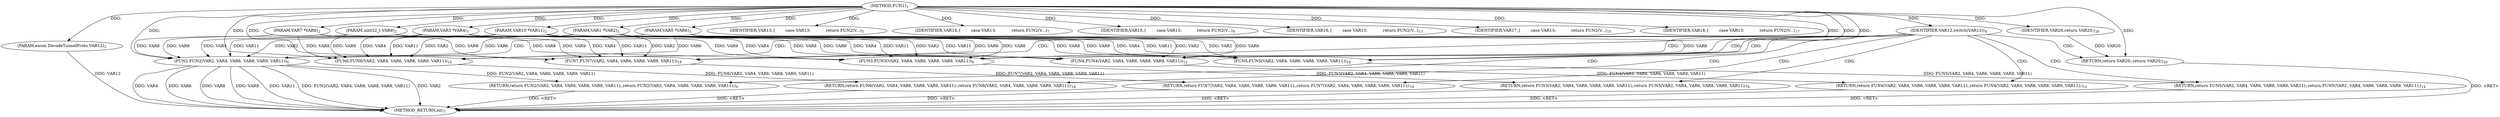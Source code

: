digraph "FUN1" {  
"8" [label = <(METHOD,FUN1)<SUB>1</SUB>> ]
"84" [label = <(METHOD_RETURN,int)<SUB>1</SUB>> ]
"9" [label = <(PARAM,VAR1 *VAR2)<SUB>1</SUB>> ]
"10" [label = <(PARAM,VAR3 *VAR4)<SUB>1</SUB>> ]
"11" [label = <(PARAM,VAR5 *VAR6)<SUB>1</SUB>> ]
"12" [label = <(PARAM,VAR7 *VAR8)<SUB>2</SUB>> ]
"13" [label = <(PARAM,uint32_t VAR9)<SUB>2</SUB>> ]
"14" [label = <(PARAM,VAR10 *VAR11)<SUB>2</SUB>> ]
"15" [label = <(PARAM,enum DecodeTunnelProto VAR12)<SUB>2</SUB>> ]
"82" [label = <(RETURN,return VAR20;,return VAR20;)<SUB>26</SUB>> ]
"18" [label = <(IDENTIFIER,VAR12,switch(VAR12))<SUB>4</SUB>> ]
"83" [label = <(IDENTIFIER,VAR20,return VAR20;)<SUB>26</SUB>> ]
"21" [label = <(IDENTIFIER,VAR13,{
        case VAR13:
            return FUN2(V...)<SUB>5</SUB>> ]
"22" [label = <(RETURN,return FUN2(VAR2, VAR4, VAR6, VAR8, VAR9, VAR11);,return FUN2(VAR2, VAR4, VAR6, VAR8, VAR9, VAR11);)<SUB>6</SUB>> ]
"31" [label = <(IDENTIFIER,VAR14,{
        case VAR13:
            return FUN2(V...)<SUB>7</SUB>> ]
"32" [label = <(RETURN,return FUN3(VAR2, VAR4, VAR6, VAR8, VAR9, VAR11);,return FUN3(VAR2, VAR4, VAR6, VAR8, VAR9, VAR11);)<SUB>8</SUB>> ]
"41" [label = <(IDENTIFIER,VAR15,{
        case VAR13:
            return FUN2(V...)<SUB>9</SUB>> ]
"42" [label = <(RETURN,return FUN4(VAR2, VAR4, VAR6, VAR8, VAR9, VAR11);,return FUN4(VAR2, VAR4, VAR6, VAR8, VAR9, VAR11);)<SUB>12</SUB>> ]
"51" [label = <(IDENTIFIER,VAR16,{
        case VAR13:
            return FUN2(V...)<SUB>13</SUB>> ]
"52" [label = <(RETURN,return FUN5(VAR2, VAR4, VAR6, VAR8, VAR9, VAR11);,return FUN5(VAR2, VAR4, VAR6, VAR8, VAR9, VAR11);)<SUB>14</SUB>> ]
"61" [label = <(IDENTIFIER,VAR17,{
        case VAR13:
            return FUN2(V...)<SUB>15</SUB>> ]
"62" [label = <(RETURN,return FUN6(VAR2, VAR4, VAR6, VAR8, VAR9, VAR11);,return FUN6(VAR2, VAR4, VAR6, VAR8, VAR9, VAR11);)<SUB>16</SUB>> ]
"71" [label = <(IDENTIFIER,VAR18,{
        case VAR13:
            return FUN2(V...)<SUB>17</SUB>> ]
"72" [label = <(RETURN,return FUN7(VAR2, VAR4, VAR6, VAR8, VAR9, VAR11);,return FUN7(VAR2, VAR4, VAR6, VAR8, VAR9, VAR11);)<SUB>18</SUB>> ]
"23" [label = <(FUN2,FUN2(VAR2, VAR4, VAR6, VAR8, VAR9, VAR11))<SUB>6</SUB>> ]
"33" [label = <(FUN3,FUN3(VAR2, VAR4, VAR6, VAR8, VAR9, VAR11))<SUB>8</SUB>> ]
"43" [label = <(FUN4,FUN4(VAR2, VAR4, VAR6, VAR8, VAR9, VAR11))<SUB>12</SUB>> ]
"53" [label = <(FUN5,FUN5(VAR2, VAR4, VAR6, VAR8, VAR9, VAR11))<SUB>14</SUB>> ]
"63" [label = <(FUN6,FUN6(VAR2, VAR4, VAR6, VAR8, VAR9, VAR11))<SUB>16</SUB>> ]
"73" [label = <(FUN7,FUN7(VAR2, VAR4, VAR6, VAR8, VAR9, VAR11))<SUB>18</SUB>> ]
  "22" -> "84"  [ label = "DDG: &lt;RET&gt;"] 
  "32" -> "84"  [ label = "DDG: &lt;RET&gt;"] 
  "62" -> "84"  [ label = "DDG: &lt;RET&gt;"] 
  "52" -> "84"  [ label = "DDG: &lt;RET&gt;"] 
  "42" -> "84"  [ label = "DDG: &lt;RET&gt;"] 
  "82" -> "84"  [ label = "DDG: &lt;RET&gt;"] 
  "72" -> "84"  [ label = "DDG: &lt;RET&gt;"] 
  "15" -> "84"  [ label = "DDG: VAR12"] 
  "23" -> "84"  [ label = "DDG: VAR2"] 
  "23" -> "84"  [ label = "DDG: VAR4"] 
  "23" -> "84"  [ label = "DDG: VAR6"] 
  "23" -> "84"  [ label = "DDG: VAR8"] 
  "23" -> "84"  [ label = "DDG: VAR9"] 
  "23" -> "84"  [ label = "DDG: VAR11"] 
  "23" -> "84"  [ label = "DDG: FUN2(VAR2, VAR4, VAR6, VAR8, VAR9, VAR11)"] 
  "8" -> "9"  [ label = "DDG: "] 
  "8" -> "10"  [ label = "DDG: "] 
  "8" -> "11"  [ label = "DDG: "] 
  "8" -> "12"  [ label = "DDG: "] 
  "8" -> "13"  [ label = "DDG: "] 
  "8" -> "14"  [ label = "DDG: "] 
  "8" -> "15"  [ label = "DDG: "] 
  "83" -> "82"  [ label = "DDG: VAR20"] 
  "8" -> "82"  [ label = "DDG: "] 
  "8" -> "18"  [ label = "DDG: "] 
  "8" -> "83"  [ label = "DDG: "] 
  "8" -> "21"  [ label = "DDG: "] 
  "23" -> "22"  [ label = "DDG: FUN2(VAR2, VAR4, VAR6, VAR8, VAR9, VAR11)"] 
  "8" -> "31"  [ label = "DDG: "] 
  "33" -> "32"  [ label = "DDG: FUN3(VAR2, VAR4, VAR6, VAR8, VAR9, VAR11)"] 
  "8" -> "41"  [ label = "DDG: "] 
  "43" -> "42"  [ label = "DDG: FUN4(VAR2, VAR4, VAR6, VAR8, VAR9, VAR11)"] 
  "8" -> "51"  [ label = "DDG: "] 
  "53" -> "52"  [ label = "DDG: FUN5(VAR2, VAR4, VAR6, VAR8, VAR9, VAR11)"] 
  "8" -> "61"  [ label = "DDG: "] 
  "63" -> "62"  [ label = "DDG: FUN6(VAR2, VAR4, VAR6, VAR8, VAR9, VAR11)"] 
  "8" -> "71"  [ label = "DDG: "] 
  "73" -> "72"  [ label = "DDG: FUN7(VAR2, VAR4, VAR6, VAR8, VAR9, VAR11)"] 
  "9" -> "23"  [ label = "DDG: VAR2"] 
  "8" -> "23"  [ label = "DDG: "] 
  "10" -> "23"  [ label = "DDG: VAR4"] 
  "11" -> "23"  [ label = "DDG: VAR6"] 
  "12" -> "23"  [ label = "DDG: VAR8"] 
  "13" -> "23"  [ label = "DDG: VAR9"] 
  "14" -> "23"  [ label = "DDG: VAR11"] 
  "9" -> "33"  [ label = "DDG: VAR2"] 
  "8" -> "33"  [ label = "DDG: "] 
  "10" -> "33"  [ label = "DDG: VAR4"] 
  "11" -> "33"  [ label = "DDG: VAR6"] 
  "12" -> "33"  [ label = "DDG: VAR8"] 
  "13" -> "33"  [ label = "DDG: VAR9"] 
  "14" -> "33"  [ label = "DDG: VAR11"] 
  "9" -> "43"  [ label = "DDG: VAR2"] 
  "8" -> "43"  [ label = "DDG: "] 
  "10" -> "43"  [ label = "DDG: VAR4"] 
  "11" -> "43"  [ label = "DDG: VAR6"] 
  "12" -> "43"  [ label = "DDG: VAR8"] 
  "13" -> "43"  [ label = "DDG: VAR9"] 
  "14" -> "43"  [ label = "DDG: VAR11"] 
  "9" -> "53"  [ label = "DDG: VAR2"] 
  "8" -> "53"  [ label = "DDG: "] 
  "10" -> "53"  [ label = "DDG: VAR4"] 
  "11" -> "53"  [ label = "DDG: VAR6"] 
  "12" -> "53"  [ label = "DDG: VAR8"] 
  "13" -> "53"  [ label = "DDG: VAR9"] 
  "14" -> "53"  [ label = "DDG: VAR11"] 
  "9" -> "63"  [ label = "DDG: VAR2"] 
  "8" -> "63"  [ label = "DDG: "] 
  "10" -> "63"  [ label = "DDG: VAR4"] 
  "11" -> "63"  [ label = "DDG: VAR6"] 
  "12" -> "63"  [ label = "DDG: VAR8"] 
  "13" -> "63"  [ label = "DDG: VAR9"] 
  "14" -> "63"  [ label = "DDG: VAR11"] 
  "9" -> "73"  [ label = "DDG: VAR2"] 
  "8" -> "73"  [ label = "DDG: "] 
  "10" -> "73"  [ label = "DDG: VAR4"] 
  "11" -> "73"  [ label = "DDG: VAR6"] 
  "12" -> "73"  [ label = "DDG: VAR8"] 
  "13" -> "73"  [ label = "DDG: VAR9"] 
  "14" -> "73"  [ label = "DDG: VAR11"] 
  "18" -> "32"  [ label = "CDG: "] 
  "18" -> "73"  [ label = "CDG: "] 
  "18" -> "42"  [ label = "CDG: "] 
  "18" -> "52"  [ label = "CDG: "] 
  "18" -> "72"  [ label = "CDG: "] 
  "18" -> "22"  [ label = "CDG: "] 
  "18" -> "82"  [ label = "CDG: "] 
  "18" -> "43"  [ label = "CDG: "] 
  "18" -> "33"  [ label = "CDG: "] 
  "18" -> "23"  [ label = "CDG: "] 
  "18" -> "53"  [ label = "CDG: "] 
  "18" -> "63"  [ label = "CDG: "] 
  "18" -> "62"  [ label = "CDG: "] 
}
